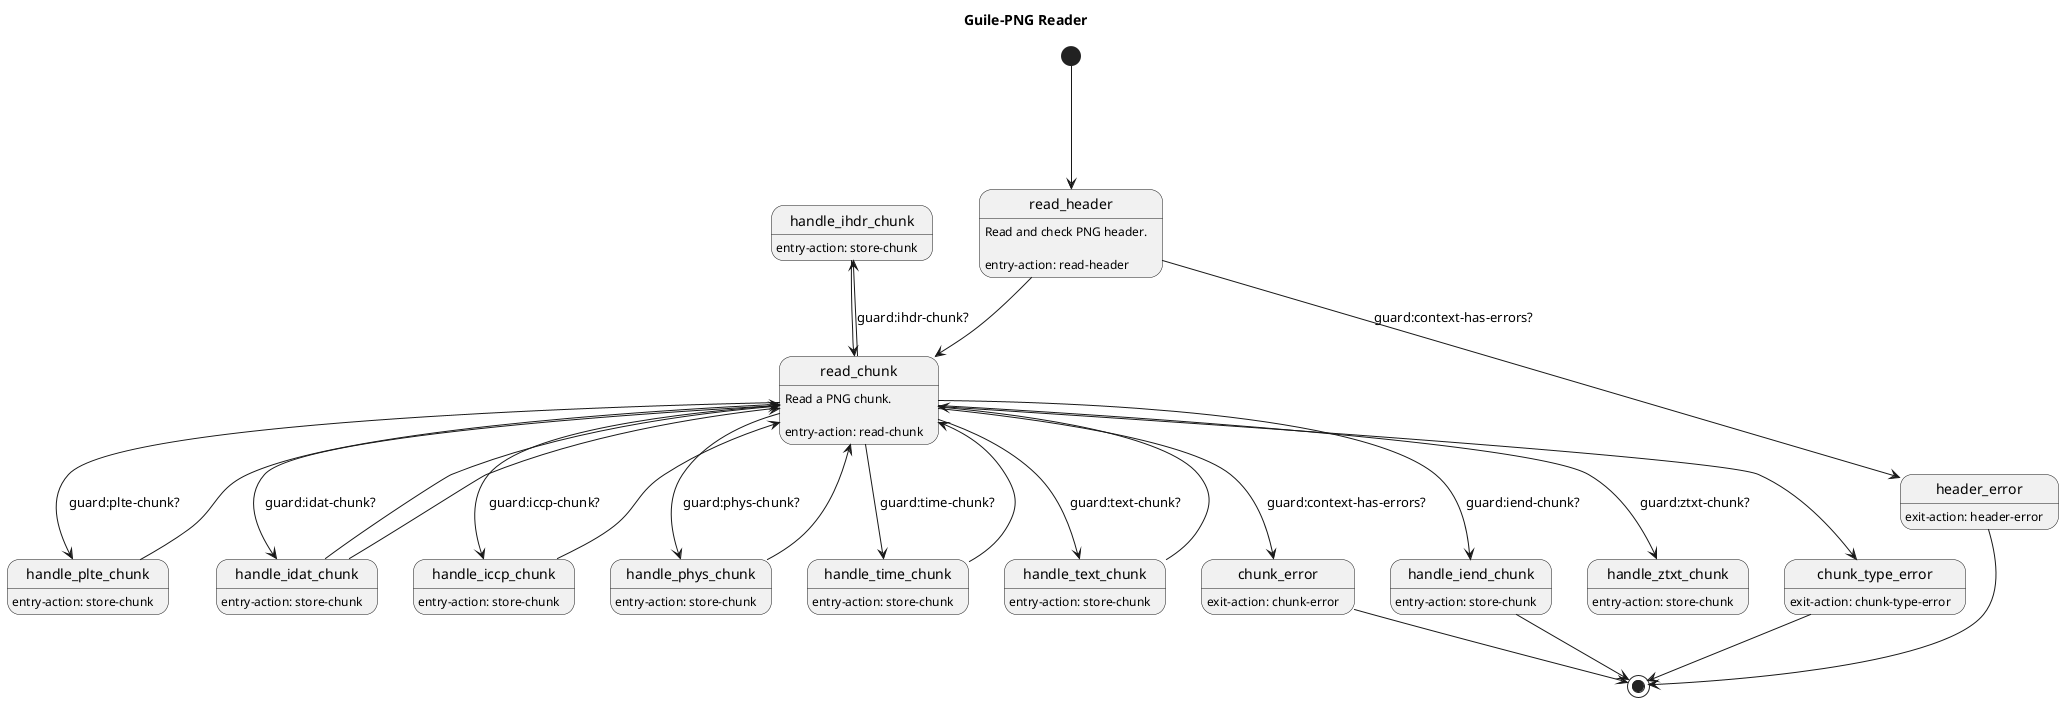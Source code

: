@startuml

title Guile-PNG Reader

[*] ---> read_header

read_header: Read and check PNG header.
read_header:
read_header: entry-action: read-header
read_header --> header_error: guard:context-has-errors?
read_header --> read_chunk

header_error: exit-action: header-error
header_error --> [*]

read_chunk: Read a PNG chunk.
read_chunk:
read_chunk: entry-action: read-chunk
read_chunk --> chunk_error: guard:context-has-errors?
read_chunk --> handle_ihdr_chunk: guard:ihdr-chunk?
read_chunk --> handle_plte_chunk: guard:plte-chunk?
read_chunk --> handle_idat_chunk: guard:idat-chunk?
read_chunk --> handle_iend_chunk: guard:iend-chunk?
read_chunk --> handle_ztxt_chunk: guard:ztxt-chunk?
read_chunk --> handle_iccp_chunk: guard:iccp-chunk?
read_chunk --> handle_phys_chunk: guard:phys-chunk?
read_chunk --> handle_time_chunk: guard:time-chunk?
read_chunk --> handle_text_chunk: guard:text-chunk?
read_chunk --> chunk_type_error

handle_ihdr_chunk: entry-action: store-chunk
handle_ihdr_chunk -> read_chunk

handle_plte_chunk: entry-action: store-chunk
handle_plte_chunk -> read_chunk

handle_idat_chunk: entry-action: store-chunk
handle_idat_chunk -> read_chunk

handle_ztxt_chunk: entry-action: store-chunk
handle_idat_chunk -> read_chunk

handle_iend_chunk: entry-action: store-chunk
handle_iend_chunk --> [*]

handle_iccp_chunk: entry-action: store-chunk
handle_iccp_chunk -> read_chunk

handle_phys_chunk: entry-action: store-chunk
handle_phys_chunk -> read_chunk

handle_time_chunk: entry-action: store-chunk
handle_time_chunk -> read_chunk

handle_text_chunk: entry-action: store-chunk
handle_text_chunk -> read_chunk

chunk_type_error: exit-action: chunk-type-error
chunk_type_error --> [*]

chunk_error: exit-action: chunk-error
chunk_error --> [*]

@enduml